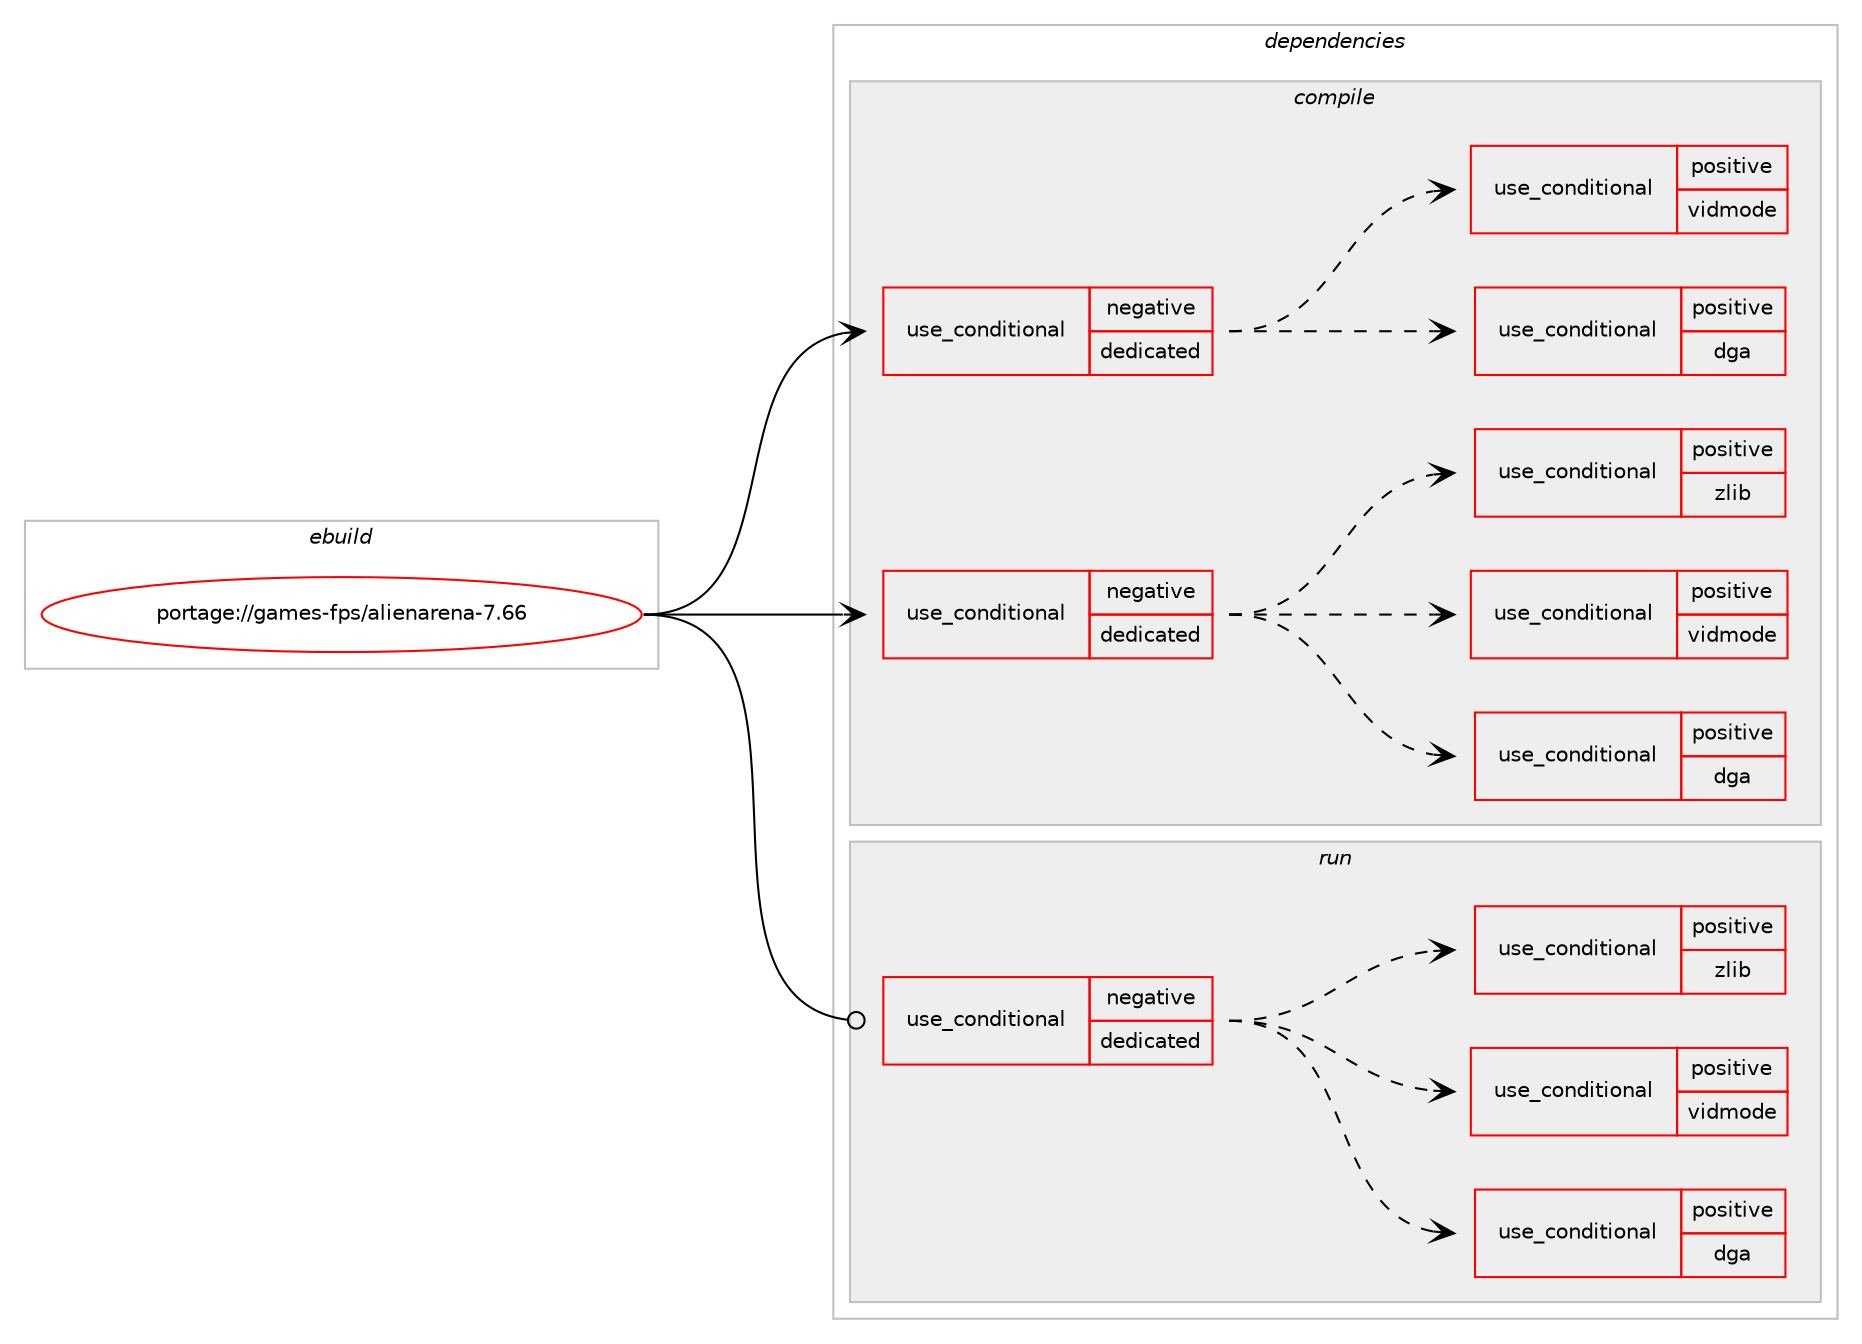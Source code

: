 digraph prolog {

# *************
# Graph options
# *************

newrank=true;
concentrate=true;
compound=true;
graph [rankdir=LR,fontname=Helvetica,fontsize=10,ranksep=1.5];#, ranksep=2.5, nodesep=0.2];
edge  [arrowhead=vee];
node  [fontname=Helvetica,fontsize=10];

# **********
# The ebuild
# **********

subgraph cluster_leftcol {
color=gray;
rank=same;
label=<<i>ebuild</i>>;
id [label="portage://games-fps/alienarena-7.66", color=red, width=4, href="../games-fps/alienarena-7.66.svg"];
}

# ****************
# The dependencies
# ****************

subgraph cluster_midcol {
color=gray;
label=<<i>dependencies</i>>;
subgraph cluster_compile {
fillcolor="#eeeeee";
style=filled;
label=<<i>compile</i>>;
subgraph cond62423 {
dependency115484 [label=<<TABLE BORDER="0" CELLBORDER="1" CELLSPACING="0" CELLPADDING="4"><TR><TD ROWSPAN="3" CELLPADDING="10">use_conditional</TD></TR><TR><TD>negative</TD></TR><TR><TD>dedicated</TD></TR></TABLE>>, shape=none, color=red];
subgraph cond62424 {
dependency115485 [label=<<TABLE BORDER="0" CELLBORDER="1" CELLSPACING="0" CELLPADDING="4"><TR><TD ROWSPAN="3" CELLPADDING="10">use_conditional</TD></TR><TR><TD>positive</TD></TR><TR><TD>dga</TD></TR></TABLE>>, shape=none, color=red];
# *** BEGIN UNKNOWN DEPENDENCY TYPE (TODO) ***
# dependency115485 -> package_dependency(portage://games-fps/alienarena-7.66,install,no,x11-base,xorg-proto,none,[,,],[],[])
# *** END UNKNOWN DEPENDENCY TYPE (TODO) ***

}
dependency115484:e -> dependency115485:w [weight=20,style="dashed",arrowhead="vee"];
subgraph cond62425 {
dependency115486 [label=<<TABLE BORDER="0" CELLBORDER="1" CELLSPACING="0" CELLPADDING="4"><TR><TD ROWSPAN="3" CELLPADDING="10">use_conditional</TD></TR><TR><TD>positive</TD></TR><TR><TD>vidmode</TD></TR></TABLE>>, shape=none, color=red];
# *** BEGIN UNKNOWN DEPENDENCY TYPE (TODO) ***
# dependency115486 -> package_dependency(portage://games-fps/alienarena-7.66,install,no,x11-base,xorg-proto,none,[,,],[],[])
# *** END UNKNOWN DEPENDENCY TYPE (TODO) ***

}
dependency115484:e -> dependency115486:w [weight=20,style="dashed",arrowhead="vee"];
}
id:e -> dependency115484:w [weight=20,style="solid",arrowhead="vee"];
subgraph cond62426 {
dependency115487 [label=<<TABLE BORDER="0" CELLBORDER="1" CELLSPACING="0" CELLPADDING="4"><TR><TD ROWSPAN="3" CELLPADDING="10">use_conditional</TD></TR><TR><TD>negative</TD></TR><TR><TD>dedicated</TD></TR></TABLE>>, shape=none, color=red];
# *** BEGIN UNKNOWN DEPENDENCY TYPE (TODO) ***
# dependency115487 -> package_dependency(portage://games-fps/alienarena-7.66,install,no,media-libs,freetype,none,[,,],[slot(2)],[])
# *** END UNKNOWN DEPENDENCY TYPE (TODO) ***

# *** BEGIN UNKNOWN DEPENDENCY TYPE (TODO) ***
# dependency115487 -> package_dependency(portage://games-fps/alienarena-7.66,install,no,media-libs,libvorbis,none,[,,],[],[])
# *** END UNKNOWN DEPENDENCY TYPE (TODO) ***

# *** BEGIN UNKNOWN DEPENDENCY TYPE (TODO) ***
# dependency115487 -> package_dependency(portage://games-fps/alienarena-7.66,install,no,media-libs,openal,none,[,,],[],[])
# *** END UNKNOWN DEPENDENCY TYPE (TODO) ***

# *** BEGIN UNKNOWN DEPENDENCY TYPE (TODO) ***
# dependency115487 -> package_dependency(portage://games-fps/alienarena-7.66,install,no,net-misc,curl,none,[,,],[],[])
# *** END UNKNOWN DEPENDENCY TYPE (TODO) ***

# *** BEGIN UNKNOWN DEPENDENCY TYPE (TODO) ***
# dependency115487 -> package_dependency(portage://games-fps/alienarena-7.66,install,no,virtual,glu,none,[,,],[],[])
# *** END UNKNOWN DEPENDENCY TYPE (TODO) ***

# *** BEGIN UNKNOWN DEPENDENCY TYPE (TODO) ***
# dependency115487 -> package_dependency(portage://games-fps/alienarena-7.66,install,no,virtual,jpeg,none,[,,],[slot(0)],[])
# *** END UNKNOWN DEPENDENCY TYPE (TODO) ***

# *** BEGIN UNKNOWN DEPENDENCY TYPE (TODO) ***
# dependency115487 -> package_dependency(portage://games-fps/alienarena-7.66,install,no,virtual,opengl,none,[,,],[],[])
# *** END UNKNOWN DEPENDENCY TYPE (TODO) ***

subgraph cond62427 {
dependency115488 [label=<<TABLE BORDER="0" CELLBORDER="1" CELLSPACING="0" CELLPADDING="4"><TR><TD ROWSPAN="3" CELLPADDING="10">use_conditional</TD></TR><TR><TD>positive</TD></TR><TR><TD>dga</TD></TR></TABLE>>, shape=none, color=red];
# *** BEGIN UNKNOWN DEPENDENCY TYPE (TODO) ***
# dependency115488 -> package_dependency(portage://games-fps/alienarena-7.66,install,no,x11-libs,libXxf86dga,none,[,,],[],[])
# *** END UNKNOWN DEPENDENCY TYPE (TODO) ***

}
dependency115487:e -> dependency115488:w [weight=20,style="dashed",arrowhead="vee"];
subgraph cond62428 {
dependency115489 [label=<<TABLE BORDER="0" CELLBORDER="1" CELLSPACING="0" CELLPADDING="4"><TR><TD ROWSPAN="3" CELLPADDING="10">use_conditional</TD></TR><TR><TD>positive</TD></TR><TR><TD>vidmode</TD></TR></TABLE>>, shape=none, color=red];
# *** BEGIN UNKNOWN DEPENDENCY TYPE (TODO) ***
# dependency115489 -> package_dependency(portage://games-fps/alienarena-7.66,install,no,x11-libs,libXxf86vm,none,[,,],[],[])
# *** END UNKNOWN DEPENDENCY TYPE (TODO) ***

}
dependency115487:e -> dependency115489:w [weight=20,style="dashed",arrowhead="vee"];
subgraph cond62429 {
dependency115490 [label=<<TABLE BORDER="0" CELLBORDER="1" CELLSPACING="0" CELLPADDING="4"><TR><TD ROWSPAN="3" CELLPADDING="10">use_conditional</TD></TR><TR><TD>positive</TD></TR><TR><TD>zlib</TD></TR></TABLE>>, shape=none, color=red];
# *** BEGIN UNKNOWN DEPENDENCY TYPE (TODO) ***
# dependency115490 -> package_dependency(portage://games-fps/alienarena-7.66,install,no,sys-libs,zlib,none,[,,],[],[])
# *** END UNKNOWN DEPENDENCY TYPE (TODO) ***

}
dependency115487:e -> dependency115490:w [weight=20,style="dashed",arrowhead="vee"];
}
id:e -> dependency115487:w [weight=20,style="solid",arrowhead="vee"];
# *** BEGIN UNKNOWN DEPENDENCY TYPE (TODO) ***
# id -> package_dependency(portage://games-fps/alienarena-7.66,install,no,dev-util,desktop-file-utils,none,[,,],[],[])
# *** END UNKNOWN DEPENDENCY TYPE (TODO) ***

# *** BEGIN UNKNOWN DEPENDENCY TYPE (TODO) ***
# id -> package_dependency(portage://games-fps/alienarena-7.66,install,no,x11-misc,shared-mime-info,none,[,,],[],[])
# *** END UNKNOWN DEPENDENCY TYPE (TODO) ***

}
subgraph cluster_compileandrun {
fillcolor="#eeeeee";
style=filled;
label=<<i>compile and run</i>>;
}
subgraph cluster_run {
fillcolor="#eeeeee";
style=filled;
label=<<i>run</i>>;
subgraph cond62430 {
dependency115491 [label=<<TABLE BORDER="0" CELLBORDER="1" CELLSPACING="0" CELLPADDING="4"><TR><TD ROWSPAN="3" CELLPADDING="10">use_conditional</TD></TR><TR><TD>negative</TD></TR><TR><TD>dedicated</TD></TR></TABLE>>, shape=none, color=red];
# *** BEGIN UNKNOWN DEPENDENCY TYPE (TODO) ***
# dependency115491 -> package_dependency(portage://games-fps/alienarena-7.66,run,no,media-libs,freetype,none,[,,],[slot(2)],[])
# *** END UNKNOWN DEPENDENCY TYPE (TODO) ***

# *** BEGIN UNKNOWN DEPENDENCY TYPE (TODO) ***
# dependency115491 -> package_dependency(portage://games-fps/alienarena-7.66,run,no,media-libs,libvorbis,none,[,,],[],[])
# *** END UNKNOWN DEPENDENCY TYPE (TODO) ***

# *** BEGIN UNKNOWN DEPENDENCY TYPE (TODO) ***
# dependency115491 -> package_dependency(portage://games-fps/alienarena-7.66,run,no,media-libs,openal,none,[,,],[],[])
# *** END UNKNOWN DEPENDENCY TYPE (TODO) ***

# *** BEGIN UNKNOWN DEPENDENCY TYPE (TODO) ***
# dependency115491 -> package_dependency(portage://games-fps/alienarena-7.66,run,no,net-misc,curl,none,[,,],[],[])
# *** END UNKNOWN DEPENDENCY TYPE (TODO) ***

# *** BEGIN UNKNOWN DEPENDENCY TYPE (TODO) ***
# dependency115491 -> package_dependency(portage://games-fps/alienarena-7.66,run,no,virtual,glu,none,[,,],[],[])
# *** END UNKNOWN DEPENDENCY TYPE (TODO) ***

# *** BEGIN UNKNOWN DEPENDENCY TYPE (TODO) ***
# dependency115491 -> package_dependency(portage://games-fps/alienarena-7.66,run,no,virtual,jpeg,none,[,,],[slot(0)],[])
# *** END UNKNOWN DEPENDENCY TYPE (TODO) ***

# *** BEGIN UNKNOWN DEPENDENCY TYPE (TODO) ***
# dependency115491 -> package_dependency(portage://games-fps/alienarena-7.66,run,no,virtual,opengl,none,[,,],[],[])
# *** END UNKNOWN DEPENDENCY TYPE (TODO) ***

subgraph cond62431 {
dependency115492 [label=<<TABLE BORDER="0" CELLBORDER="1" CELLSPACING="0" CELLPADDING="4"><TR><TD ROWSPAN="3" CELLPADDING="10">use_conditional</TD></TR><TR><TD>positive</TD></TR><TR><TD>dga</TD></TR></TABLE>>, shape=none, color=red];
# *** BEGIN UNKNOWN DEPENDENCY TYPE (TODO) ***
# dependency115492 -> package_dependency(portage://games-fps/alienarena-7.66,run,no,x11-libs,libXxf86dga,none,[,,],[],[])
# *** END UNKNOWN DEPENDENCY TYPE (TODO) ***

}
dependency115491:e -> dependency115492:w [weight=20,style="dashed",arrowhead="vee"];
subgraph cond62432 {
dependency115493 [label=<<TABLE BORDER="0" CELLBORDER="1" CELLSPACING="0" CELLPADDING="4"><TR><TD ROWSPAN="3" CELLPADDING="10">use_conditional</TD></TR><TR><TD>positive</TD></TR><TR><TD>vidmode</TD></TR></TABLE>>, shape=none, color=red];
# *** BEGIN UNKNOWN DEPENDENCY TYPE (TODO) ***
# dependency115493 -> package_dependency(portage://games-fps/alienarena-7.66,run,no,x11-libs,libXxf86vm,none,[,,],[],[])
# *** END UNKNOWN DEPENDENCY TYPE (TODO) ***

}
dependency115491:e -> dependency115493:w [weight=20,style="dashed",arrowhead="vee"];
subgraph cond62433 {
dependency115494 [label=<<TABLE BORDER="0" CELLBORDER="1" CELLSPACING="0" CELLPADDING="4"><TR><TD ROWSPAN="3" CELLPADDING="10">use_conditional</TD></TR><TR><TD>positive</TD></TR><TR><TD>zlib</TD></TR></TABLE>>, shape=none, color=red];
# *** BEGIN UNKNOWN DEPENDENCY TYPE (TODO) ***
# dependency115494 -> package_dependency(portage://games-fps/alienarena-7.66,run,no,sys-libs,zlib,none,[,,],[],[])
# *** END UNKNOWN DEPENDENCY TYPE (TODO) ***

}
dependency115491:e -> dependency115494:w [weight=20,style="dashed",arrowhead="vee"];
}
id:e -> dependency115491:w [weight=20,style="solid",arrowhead="odot"];
}
}

# **************
# The candidates
# **************

subgraph cluster_choices {
rank=same;
color=gray;
label=<<i>candidates</i>>;

}

}
